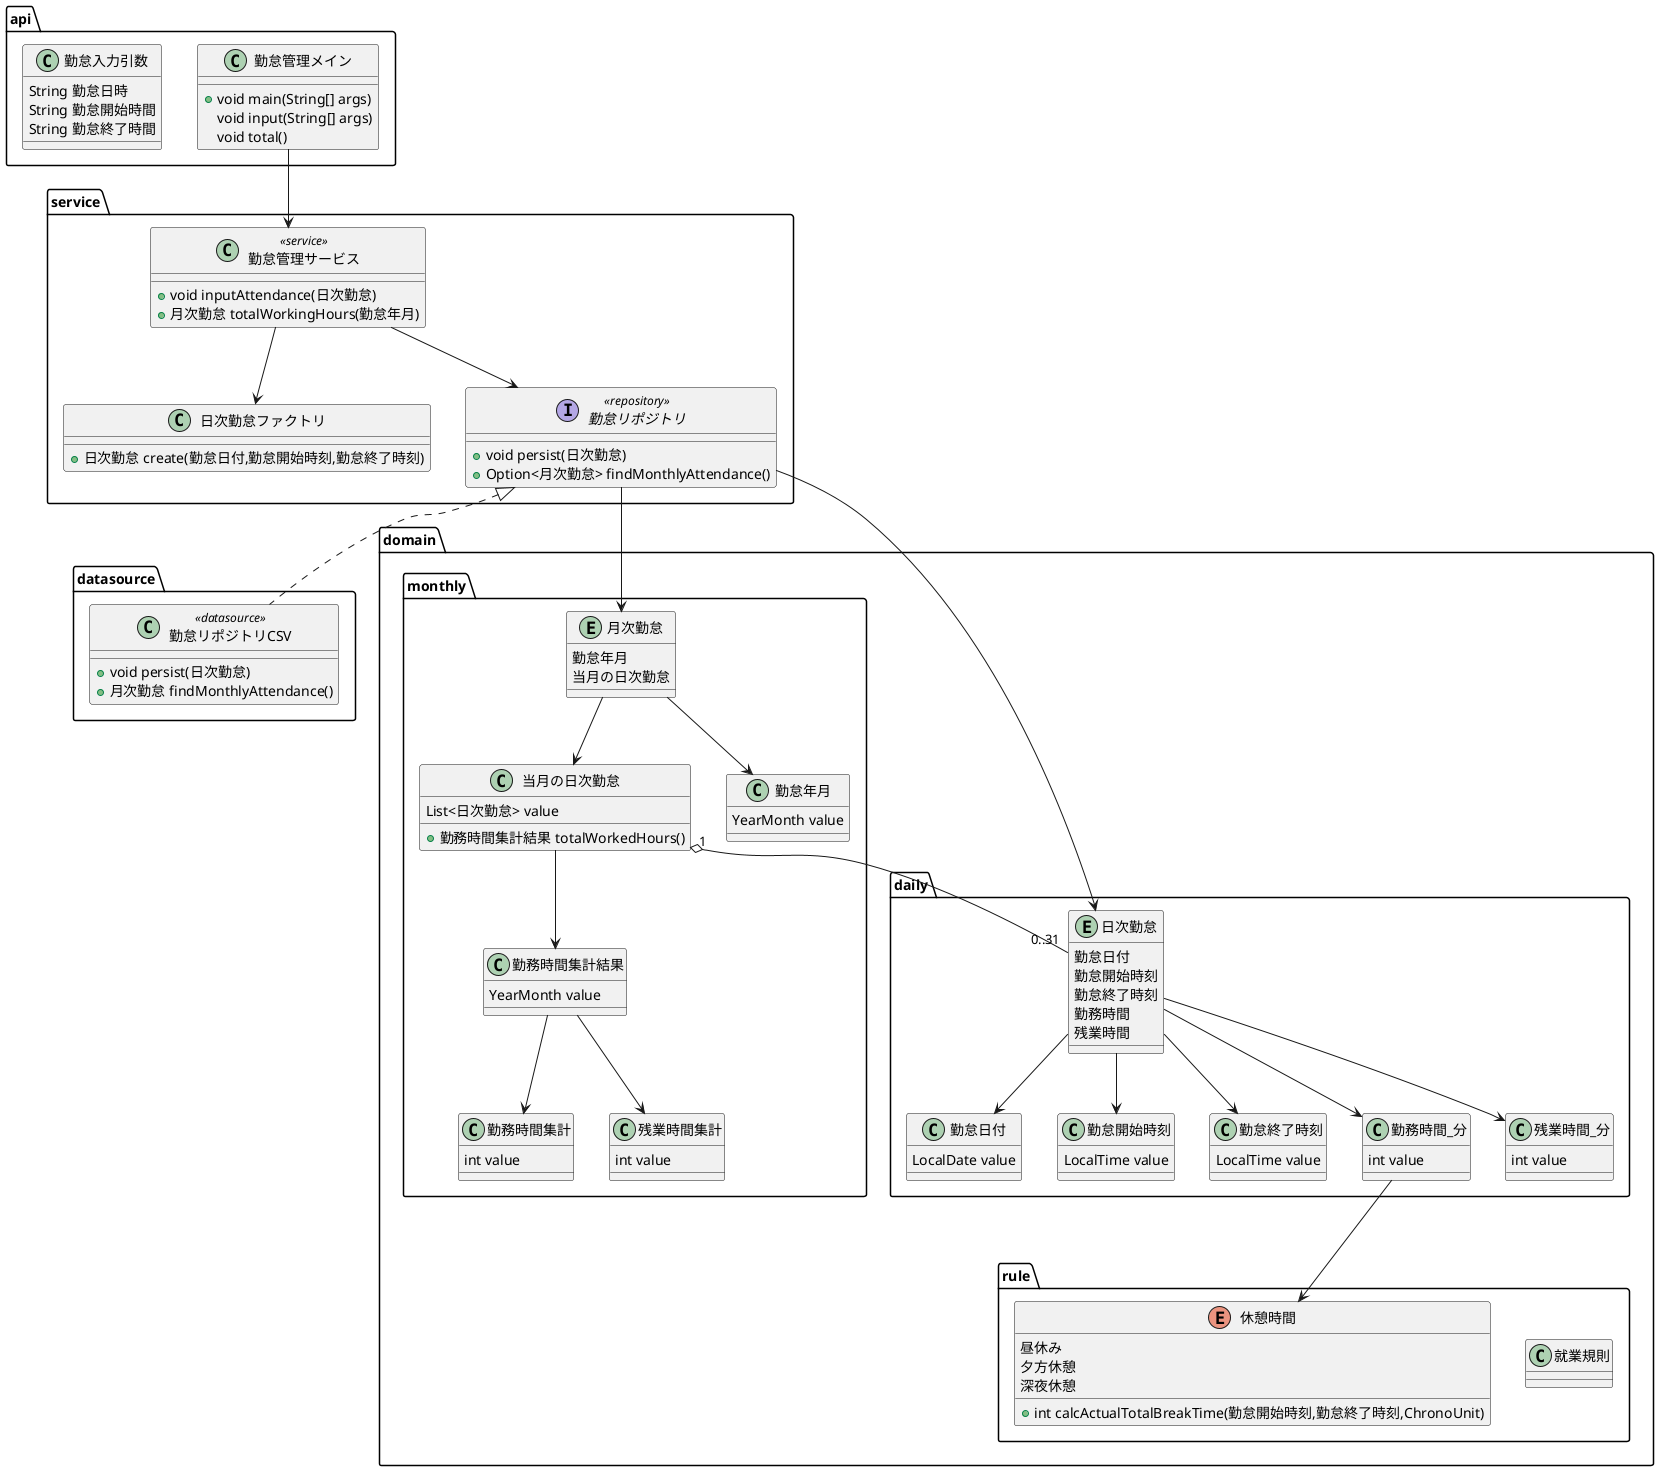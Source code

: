 @startuml 勤怠管理

package datasource {
    class 勤怠リポジトリCSV << datasource >> {
        +void persist(日次勤怠)
        +月次勤怠 findMonthlyAttendance()
    }
}

package domain {
    package rule {
        class 就業規則 {
           
        }

        enum 休憩時間 {
            昼休み
            夕方休憩
            深夜休憩
            +int calcActualTotalBreakTime(勤怠開始時刻,勤怠終了時刻,ChronoUnit)
        }
    }

    package monthly {
        entity 月次勤怠 {
            勤怠年月
            当月の日次勤怠
        }

        class 当月の日次勤怠 {
            List<日次勤怠> value
            +勤務時間集計結果 totalWorkedHours()
        }

        class 勤怠年月 {
            YearMonth value        
        }

        class 勤務時間集計結果 {
            YearMonth value        
        }

        class 勤務時間集計 {
            int value        
        }

        class 残業時間集計 {
            int value        
        }
        
        当月の日次勤怠-->勤務時間集計結果
        勤務時間集計結果-->勤務時間集計
        勤務時間集計結果-->残業時間集計
    }

    package daily {
        entity 日次勤怠 {
            勤怠日付
            勤怠開始時刻
            勤怠終了時刻
            勤務時間
            残業時間
        }
        
        class 勤怠日付 {
            LocalDate value        
        }

        class 勤怠開始時刻 {
            LocalTime value        
        }

        class 勤怠終了時刻 {
            LocalTime value        
        }

        class 勤務時間_分 {
            int value         
        }

        class 残業時間_分 {
            int value
        }
    }
    
    月次勤怠-->勤怠年月
    月次勤怠-->当月の日次勤怠
    当月の日次勤怠  "1" o-- "0..31" 日次勤怠
    日次勤怠-->勤怠日付
    日次勤怠-->勤怠開始時刻
    日次勤怠-->勤怠終了時刻
    日次勤怠-->勤務時間_分
    日次勤怠-->残業時間_分
    勤務時間_分--->休憩時間
}

package service {
    class 勤怠管理サービス << service >> {
        +void inputAttendance(日次勤怠)
        +月次勤怠 totalWorkingHours(勤怠年月)
    }
    class 日次勤怠ファクトリ {
        +日次勤怠 create(勤怠日付,勤怠開始時刻,勤怠終了時刻)
    }
    interface 勤怠リポジトリ << repository >> {
        +void persist(日次勤怠)
        +Option<月次勤怠> findMonthlyAttendance()
    }
    勤怠管理サービス-->日次勤怠ファクトリ
    勤怠管理サービス-->勤怠リポジトリ
    勤怠リポジトリ-->月次勤怠
    勤怠リポジトリ-->日次勤怠
    勤怠リポジトリ<|.. 勤怠リポジトリCSV
}

package api {
    class 勤怠管理メイン {
        +void main(String[] args)
        void input(String[] args)
        void total()
    }

    class 勤怠入力引数 {
        String 勤怠日時
        String 勤怠開始時間
        String 勤怠終了時間
    }

    勤怠管理メイン-->勤怠管理サービス
}
@enduml
